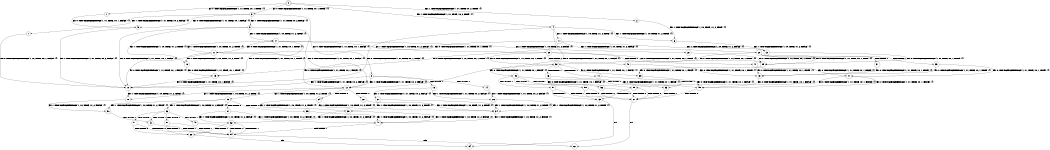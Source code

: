 digraph BCG {
size = "7, 10.5";
center = TRUE;
node [shape = circle];
0 [peripheries = 2];
0 -> 1 [label = "EX !0 !ATOMIC_EXCH_BRANCH (1, +1, TRUE, +0, 1, TRUE) !{}"];
0 -> 2 [label = "EX !1 !ATOMIC_EXCH_BRANCH (1, +1, TRUE, +0, 2, TRUE) !{}"];
0 -> 3 [label = "EX !0 !ATOMIC_EXCH_BRANCH (1, +1, TRUE, +0, 1, TRUE) !{}"];
0 -> 4 [label = "EX !1 !ATOMIC_EXCH_BRANCH (1, +1, TRUE, +0, 2, TRUE) !{}"];
1 -> 5 [label = "EX !0 !ATOMIC_EXCH_BRANCH (1, +1, TRUE, +0, 1, FALSE) !{}"];
2 -> 6 [label = "EX !1 !ATOMIC_EXCH_BRANCH (1, +0, TRUE, +1, 2, TRUE) !{}"];
3 -> 5 [label = "EX !0 !ATOMIC_EXCH_BRANCH (1, +1, TRUE, +0, 1, FALSE) !{}"];
3 -> 7 [label = "EX !1 !ATOMIC_EXCH_BRANCH (1, +1, TRUE, +0, 2, FALSE) !{}"];
3 -> 8 [label = "EX !0 !ATOMIC_EXCH_BRANCH (1, +1, TRUE, +0, 1, FALSE) !{}"];
3 -> 9 [label = "EX !1 !ATOMIC_EXCH_BRANCH (1, +1, TRUE, +0, 2, FALSE) !{}"];
4 -> 6 [label = "EX !1 !ATOMIC_EXCH_BRANCH (1, +0, TRUE, +1, 2, TRUE) !{}"];
4 -> 10 [label = "EX !0 !ATOMIC_EXCH_BRANCH (1, +1, TRUE, +0, 1, FALSE) !{}"];
4 -> 11 [label = "EX !1 !ATOMIC_EXCH_BRANCH (1, +0, TRUE, +1, 2, TRUE) !{}"];
4 -> 12 [label = "EX !0 !ATOMIC_EXCH_BRANCH (1, +1, TRUE, +0, 1, FALSE) !{}"];
5 -> 10 [label = "EX !1 !ATOMIC_EXCH_BRANCH (1, +1, TRUE, +0, 2, FALSE) !{}"];
6 -> 13 [label = "EX !1 !ATOMIC_EXCH_BRANCH (1, +0, TRUE, +1, 2, FALSE) !{}"];
7 -> 10 [label = "EX !0 !ATOMIC_EXCH_BRANCH (1, +1, TRUE, +0, 1, FALSE) !{}"];
8 -> 10 [label = "EX !1 !ATOMIC_EXCH_BRANCH (1, +1, TRUE, +0, 2, FALSE) !{}"];
8 -> 14 [label = "TERMINATE !0"];
8 -> 12 [label = "EX !1 !ATOMIC_EXCH_BRANCH (1, +1, TRUE, +0, 2, FALSE) !{}"];
8 -> 15 [label = "TERMINATE !0"];
9 -> 10 [label = "EX !0 !ATOMIC_EXCH_BRANCH (1, +1, TRUE, +0, 1, FALSE) !{}"];
9 -> 16 [label = "EX !1 !ATOMIC_EXCH_BRANCH (1, +0, TRUE, +1, 2, TRUE) !{}"];
9 -> 12 [label = "EX !0 !ATOMIC_EXCH_BRANCH (1, +1, TRUE, +0, 1, FALSE) !{}"];
9 -> 17 [label = "EX !1 !ATOMIC_EXCH_BRANCH (1, +0, TRUE, +1, 2, TRUE) !{}"];
10 -> 18 [label = "EX !1 !ATOMIC_EXCH_BRANCH (1, +0, TRUE, +1, 2, TRUE) !{}"];
11 -> 13 [label = "EX !1 !ATOMIC_EXCH_BRANCH (1, +0, TRUE, +1, 2, FALSE) !{}"];
11 -> 19 [label = "EX !0 !ATOMIC_EXCH_BRANCH (1, +1, TRUE, +0, 1, TRUE) !{}"];
11 -> 20 [label = "EX !1 !ATOMIC_EXCH_BRANCH (1, +0, TRUE, +1, 2, FALSE) !{}"];
11 -> 21 [label = "EX !0 !ATOMIC_EXCH_BRANCH (1, +1, TRUE, +0, 1, TRUE) !{}"];
12 -> 18 [label = "EX !1 !ATOMIC_EXCH_BRANCH (1, +0, TRUE, +1, 2, TRUE) !{}"];
12 -> 22 [label = "TERMINATE !0"];
12 -> 23 [label = "EX !1 !ATOMIC_EXCH_BRANCH (1, +0, TRUE, +1, 2, TRUE) !{}"];
12 -> 24 [label = "TERMINATE !0"];
13 -> 25 [label = "EX !0 !ATOMIC_EXCH_BRANCH (1, +1, TRUE, +0, 1, TRUE) !{}"];
14 -> 26 [label = "EX !1 !ATOMIC_EXCH_BRANCH (1, +1, TRUE, +0, 2, FALSE) !{}"];
15 -> 26 [label = "EX !1 !ATOMIC_EXCH_BRANCH (1, +1, TRUE, +0, 2, FALSE) !{}"];
15 -> 27 [label = "EX !1 !ATOMIC_EXCH_BRANCH (1, +1, TRUE, +0, 2, FALSE) !{}"];
16 -> 19 [label = "EX !0 !ATOMIC_EXCH_BRANCH (1, +1, TRUE, +0, 1, TRUE) !{}"];
17 -> 19 [label = "EX !0 !ATOMIC_EXCH_BRANCH (1, +1, TRUE, +0, 1, TRUE) !{}"];
17 -> 28 [label = "EX !1 !ATOMIC_EXCH_BRANCH (1, +0, TRUE, +1, 2, FALSE) !{}"];
17 -> 21 [label = "EX !0 !ATOMIC_EXCH_BRANCH (1, +1, TRUE, +0, 1, TRUE) !{}"];
17 -> 29 [label = "EX !1 !ATOMIC_EXCH_BRANCH (1, +0, TRUE, +1, 2, FALSE) !{}"];
18 -> 30 [label = "EX !1 !ATOMIC_EXCH_BRANCH (1, +0, TRUE, +1, 2, FALSE) !{}"];
19 -> 10 [label = "EX !0 !ATOMIC_EXCH_BRANCH (1, +1, TRUE, +0, 1, FALSE) !{}"];
20 -> 25 [label = "EX !0 !ATOMIC_EXCH_BRANCH (1, +1, TRUE, +0, 1, TRUE) !{}"];
20 -> 31 [label = "TERMINATE !1"];
20 -> 32 [label = "EX !0 !ATOMIC_EXCH_BRANCH (1, +1, TRUE, +0, 1, TRUE) !{}"];
20 -> 33 [label = "TERMINATE !1"];
21 -> 10 [label = "EX !0 !ATOMIC_EXCH_BRANCH (1, +1, TRUE, +0, 1, FALSE) !{}"];
21 -> 16 [label = "EX !1 !ATOMIC_EXCH_BRANCH (1, +0, TRUE, +1, 2, TRUE) !{}"];
21 -> 12 [label = "EX !0 !ATOMIC_EXCH_BRANCH (1, +1, TRUE, +0, 1, FALSE) !{}"];
21 -> 17 [label = "EX !1 !ATOMIC_EXCH_BRANCH (1, +0, TRUE, +1, 2, TRUE) !{}"];
22 -> 34 [label = "EX !1 !ATOMIC_EXCH_BRANCH (1, +0, TRUE, +1, 2, TRUE) !{}"];
23 -> 30 [label = "EX !1 !ATOMIC_EXCH_BRANCH (1, +0, TRUE, +1, 2, FALSE) !{}"];
23 -> 35 [label = "TERMINATE !0"];
23 -> 36 [label = "EX !1 !ATOMIC_EXCH_BRANCH (1, +0, TRUE, +1, 2, FALSE) !{}"];
23 -> 37 [label = "TERMINATE !0"];
24 -> 34 [label = "EX !1 !ATOMIC_EXCH_BRANCH (1, +0, TRUE, +1, 2, TRUE) !{}"];
24 -> 38 [label = "EX !1 !ATOMIC_EXCH_BRANCH (1, +0, TRUE, +1, 2, TRUE) !{}"];
25 -> 39 [label = "EX !0 !ATOMIC_EXCH_BRANCH (1, +1, TRUE, +0, 1, FALSE) !{}"];
26 -> 34 [label = "EX !1 !ATOMIC_EXCH_BRANCH (1, +0, TRUE, +1, 2, TRUE) !{}"];
27 -> 34 [label = "EX !1 !ATOMIC_EXCH_BRANCH (1, +0, TRUE, +1, 2, TRUE) !{}"];
27 -> 38 [label = "EX !1 !ATOMIC_EXCH_BRANCH (1, +0, TRUE, +1, 2, TRUE) !{}"];
28 -> 25 [label = "EX !0 !ATOMIC_EXCH_BRANCH (1, +1, TRUE, +0, 1, TRUE) !{}"];
29 -> 25 [label = "EX !0 !ATOMIC_EXCH_BRANCH (1, +1, TRUE, +0, 1, TRUE) !{}"];
29 -> 40 [label = "TERMINATE !1"];
29 -> 32 [label = "EX !0 !ATOMIC_EXCH_BRANCH (1, +1, TRUE, +0, 1, TRUE) !{}"];
29 -> 41 [label = "TERMINATE !1"];
30 -> 42 [label = "TERMINATE !0"];
31 -> 43 [label = "EX !0 !ATOMIC_EXCH_BRANCH (1, +1, TRUE, +0, 1, TRUE) !{}"];
32 -> 39 [label = "EX !0 !ATOMIC_EXCH_BRANCH (1, +1, TRUE, +0, 1, FALSE) !{}"];
32 -> 44 [label = "TERMINATE !1"];
32 -> 45 [label = "EX !0 !ATOMIC_EXCH_BRANCH (1, +1, TRUE, +0, 1, FALSE) !{}"];
32 -> 46 [label = "TERMINATE !1"];
33 -> 43 [label = "EX !0 !ATOMIC_EXCH_BRANCH (1, +1, TRUE, +0, 1, TRUE) !{}"];
33 -> 47 [label = "EX !0 !ATOMIC_EXCH_BRANCH (1, +1, TRUE, +0, 1, TRUE) !{}"];
34 -> 48 [label = "EX !1 !ATOMIC_EXCH_BRANCH (1, +0, TRUE, +1, 2, FALSE) !{}"];
35 -> 48 [label = "EX !1 !ATOMIC_EXCH_BRANCH (1, +0, TRUE, +1, 2, FALSE) !{}"];
36 -> 42 [label = "TERMINATE !0"];
36 -> 49 [label = "TERMINATE !1"];
36 -> 50 [label = "TERMINATE !0"];
36 -> 51 [label = "TERMINATE !1"];
37 -> 48 [label = "EX !1 !ATOMIC_EXCH_BRANCH (1, +0, TRUE, +1, 2, FALSE) !{}"];
37 -> 52 [label = "EX !1 !ATOMIC_EXCH_BRANCH (1, +0, TRUE, +1, 2, FALSE) !{}"];
38 -> 48 [label = "EX !1 !ATOMIC_EXCH_BRANCH (1, +0, TRUE, +1, 2, FALSE) !{}"];
38 -> 52 [label = "EX !1 !ATOMIC_EXCH_BRANCH (1, +0, TRUE, +1, 2, FALSE) !{}"];
39 -> 53 [label = "TERMINATE !0"];
40 -> 43 [label = "EX !0 !ATOMIC_EXCH_BRANCH (1, +1, TRUE, +0, 1, TRUE) !{}"];
41 -> 43 [label = "EX !0 !ATOMIC_EXCH_BRANCH (1, +1, TRUE, +0, 1, TRUE) !{}"];
41 -> 47 [label = "EX !0 !ATOMIC_EXCH_BRANCH (1, +1, TRUE, +0, 1, TRUE) !{}"];
42 -> 54 [label = "TERMINATE !1"];
43 -> 55 [label = "EX !0 !ATOMIC_EXCH_BRANCH (1, +1, TRUE, +0, 1, FALSE) !{}"];
44 -> 55 [label = "EX !0 !ATOMIC_EXCH_BRANCH (1, +1, TRUE, +0, 1, FALSE) !{}"];
45 -> 53 [label = "TERMINATE !0"];
45 -> 56 [label = "TERMINATE !1"];
45 -> 57 [label = "TERMINATE !0"];
45 -> 58 [label = "TERMINATE !1"];
46 -> 55 [label = "EX !0 !ATOMIC_EXCH_BRANCH (1, +1, TRUE, +0, 1, FALSE) !{}"];
46 -> 59 [label = "EX !0 !ATOMIC_EXCH_BRANCH (1, +1, TRUE, +0, 1, FALSE) !{}"];
47 -> 55 [label = "EX !0 !ATOMIC_EXCH_BRANCH (1, +1, TRUE, +0, 1, FALSE) !{}"];
47 -> 59 [label = "EX !0 !ATOMIC_EXCH_BRANCH (1, +1, TRUE, +0, 1, FALSE) !{}"];
48 -> 54 [label = "TERMINATE !1"];
49 -> 54 [label = "TERMINATE !0"];
50 -> 54 [label = "TERMINATE !1"];
50 -> 60 [label = "TERMINATE !1"];
51 -> 54 [label = "TERMINATE !0"];
51 -> 60 [label = "TERMINATE !0"];
52 -> 54 [label = "TERMINATE !1"];
52 -> 60 [label = "TERMINATE !1"];
53 -> 61 [label = "TERMINATE !1"];
54 -> 62 [label = "exit"];
55 -> 61 [label = "TERMINATE !0"];
56 -> 61 [label = "TERMINATE !0"];
57 -> 61 [label = "TERMINATE !1"];
57 -> 63 [label = "TERMINATE !1"];
58 -> 61 [label = "TERMINATE !0"];
58 -> 63 [label = "TERMINATE !0"];
59 -> 61 [label = "TERMINATE !0"];
59 -> 63 [label = "TERMINATE !0"];
60 -> 64 [label = "exit"];
61 -> 62 [label = "exit"];
63 -> 64 [label = "exit"];
}
